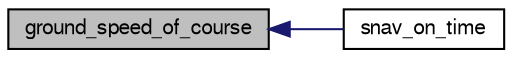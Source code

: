 digraph "ground_speed_of_course"
{
  edge [fontname="FreeSans",fontsize="10",labelfontname="FreeSans",labelfontsize="10"];
  node [fontname="FreeSans",fontsize="10",shape=record];
  rankdir="LR";
  Node1 [label="ground_speed_of_course",height=0.2,width=0.4,color="black", fillcolor="grey75", style="filled", fontcolor="black"];
  Node1 -> Node2 [dir="back",color="midnightblue",fontsize="10",style="solid",fontname="FreeSans"];
  Node2 [label="snav_on_time",height=0.2,width=0.4,color="black", fillcolor="white", style="filled",URL="$nav__smooth_8h.html#af103eb1650ace17bfec03c79b10d036c"];
}

